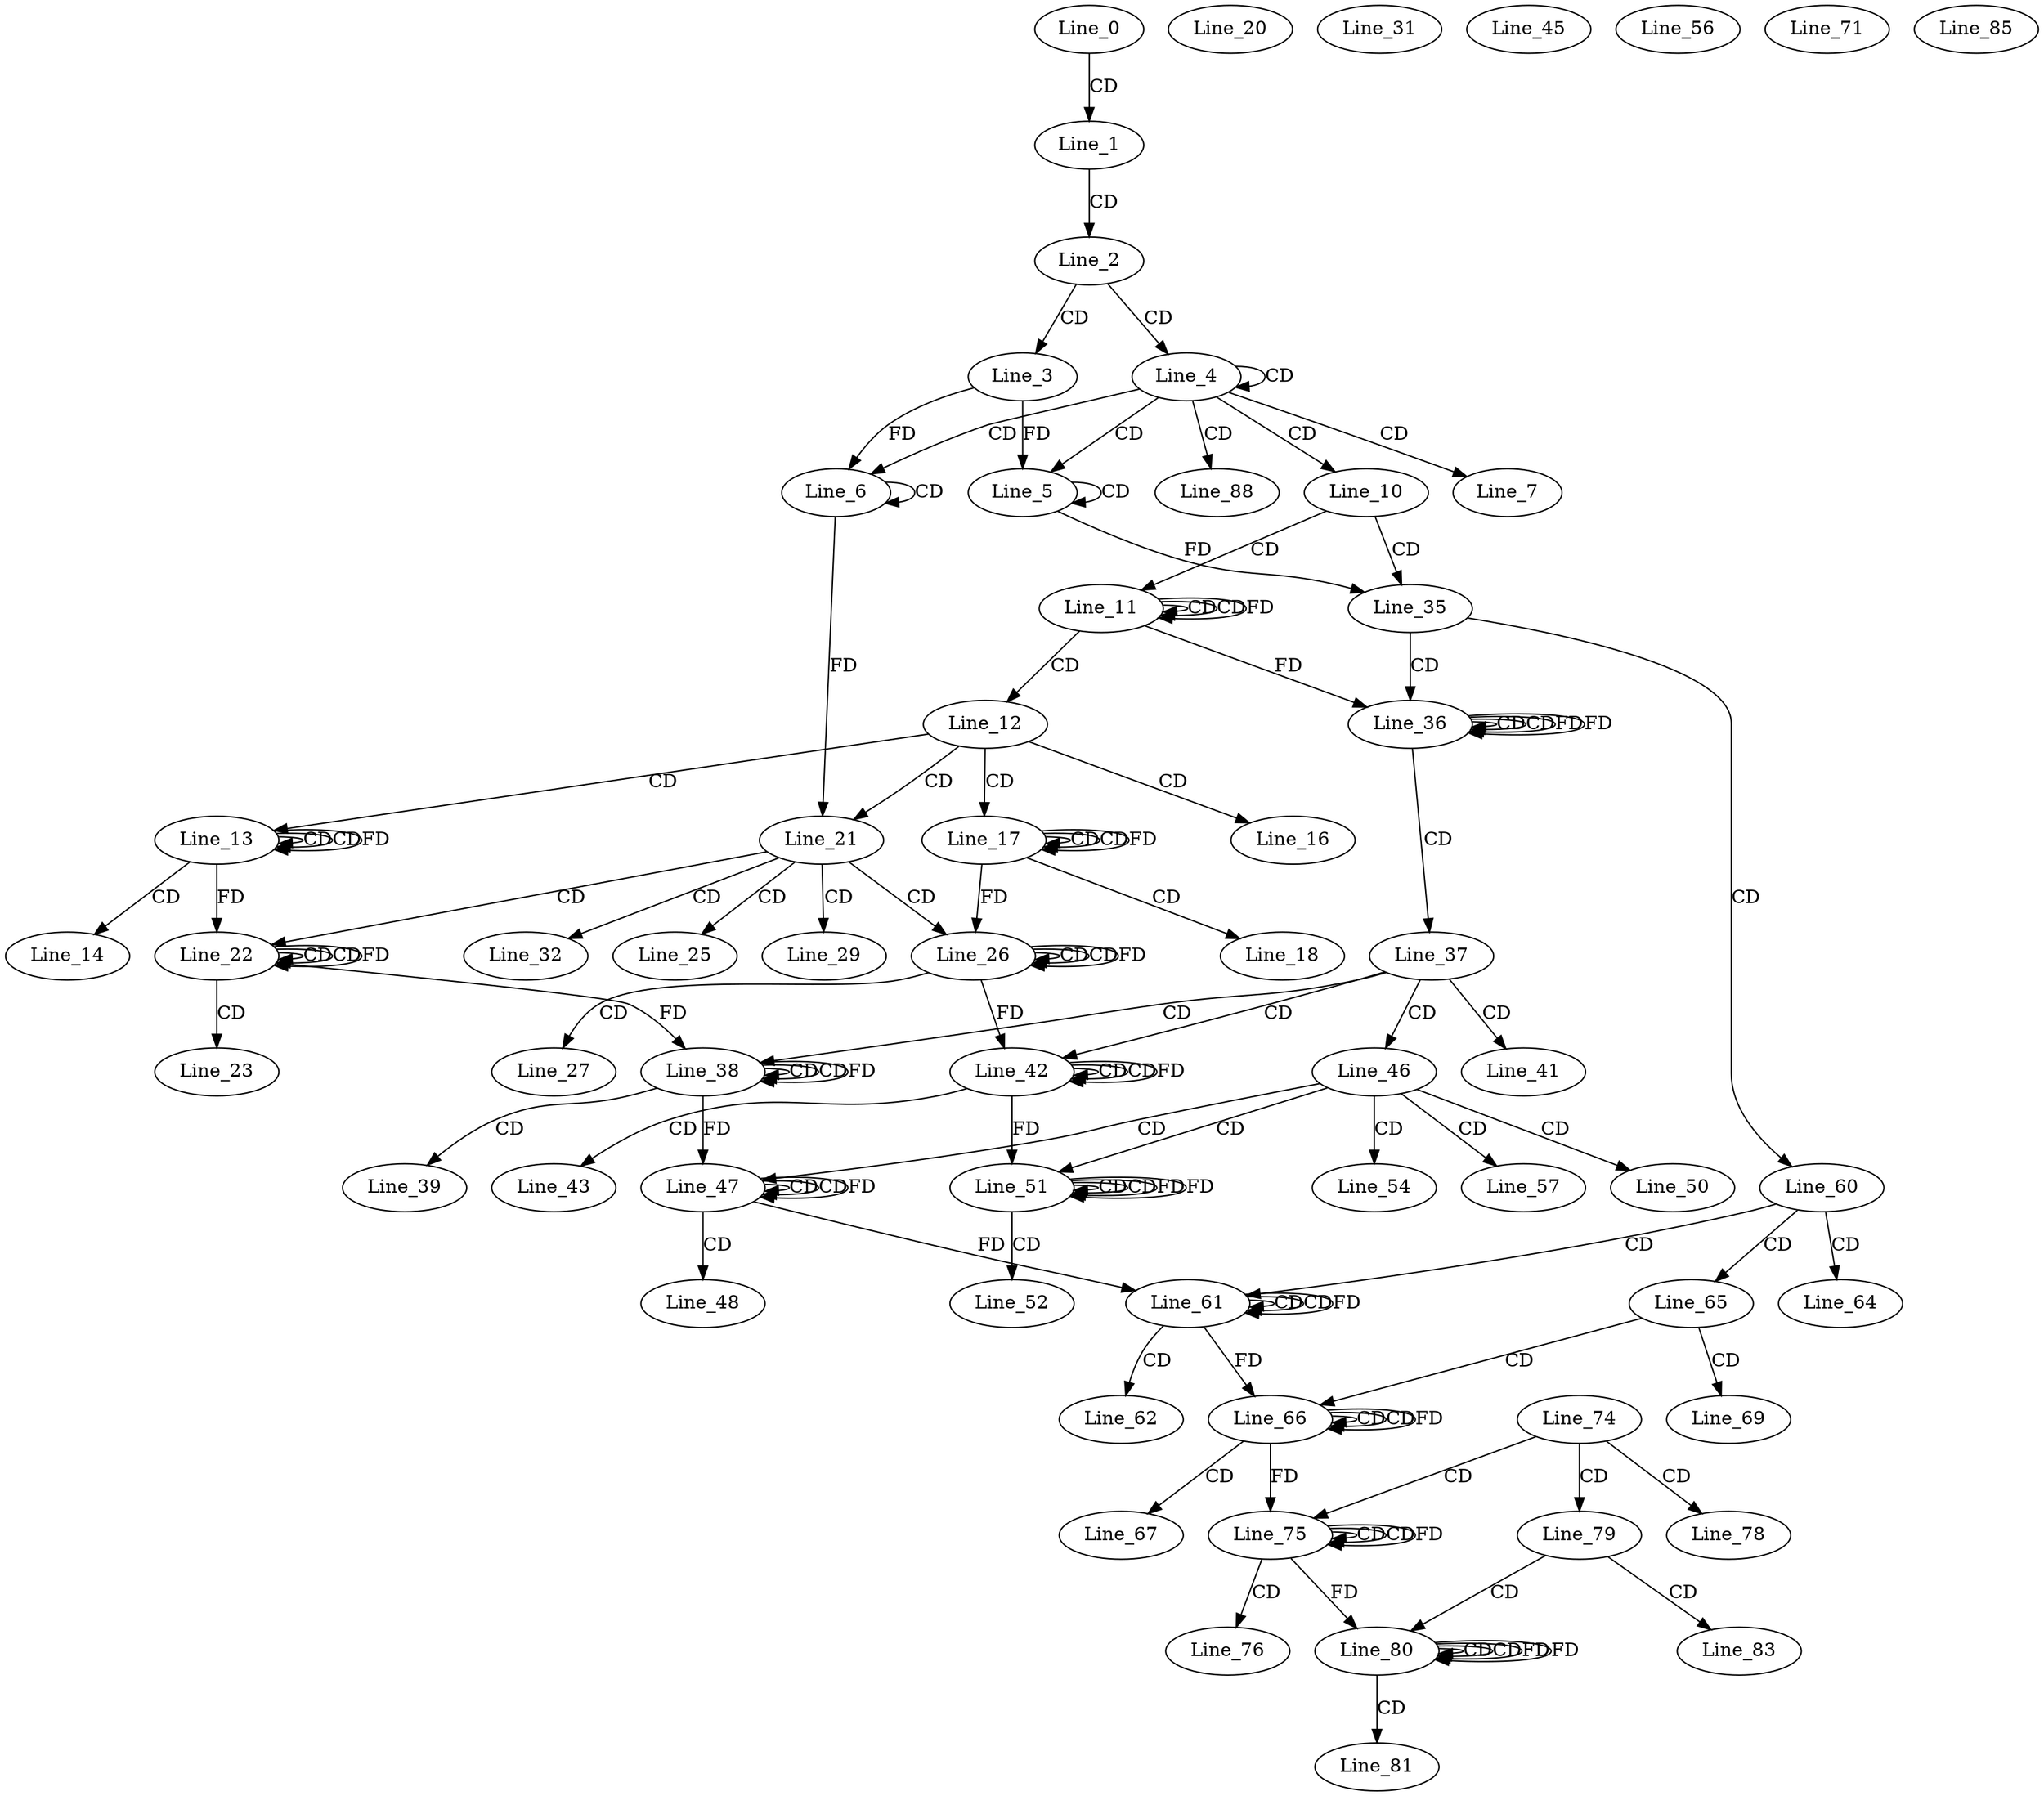 digraph G {
  Line_0;
  Line_1;
  Line_2;
  Line_3;
  Line_4;
  Line_5;
  Line_5;
  Line_6;
  Line_6;
  Line_7;
  Line_10;
  Line_11;
  Line_11;
  Line_11;
  Line_12;
  Line_13;
  Line_13;
  Line_13;
  Line_14;
  Line_16;
  Line_17;
  Line_17;
  Line_17;
  Line_18;
  Line_20;
  Line_21;
  Line_22;
  Line_22;
  Line_22;
  Line_23;
  Line_25;
  Line_26;
  Line_26;
  Line_26;
  Line_27;
  Line_29;
  Line_31;
  Line_32;
  Line_35;
  Line_36;
  Line_36;
  Line_36;
  Line_37;
  Line_38;
  Line_38;
  Line_38;
  Line_39;
  Line_41;
  Line_42;
  Line_42;
  Line_42;
  Line_43;
  Line_45;
  Line_46;
  Line_47;
  Line_47;
  Line_47;
  Line_48;
  Line_50;
  Line_51;
  Line_51;
  Line_51;
  Line_52;
  Line_54;
  Line_56;
  Line_57;
  Line_60;
  Line_61;
  Line_61;
  Line_61;
  Line_62;
  Line_64;
  Line_65;
  Line_66;
  Line_66;
  Line_66;
  Line_67;
  Line_69;
  Line_71;
  Line_74;
  Line_75;
  Line_75;
  Line_75;
  Line_76;
  Line_78;
  Line_79;
  Line_80;
  Line_80;
  Line_80;
  Line_81;
  Line_83;
  Line_85;
  Line_88;
  Line_0 -> Line_1 [ label="CD" ];
  Line_1 -> Line_2 [ label="CD" ];
  Line_2 -> Line_3 [ label="CD" ];
  Line_2 -> Line_4 [ label="CD" ];
  Line_4 -> Line_4 [ label="CD" ];
  Line_4 -> Line_5 [ label="CD" ];
  Line_5 -> Line_5 [ label="CD" ];
  Line_3 -> Line_5 [ label="FD" ];
  Line_4 -> Line_6 [ label="CD" ];
  Line_6 -> Line_6 [ label="CD" ];
  Line_3 -> Line_6 [ label="FD" ];
  Line_4 -> Line_7 [ label="CD" ];
  Line_4 -> Line_10 [ label="CD" ];
  Line_10 -> Line_11 [ label="CD" ];
  Line_11 -> Line_11 [ label="CD" ];
  Line_11 -> Line_11 [ label="CD" ];
  Line_11 -> Line_11 [ label="FD" ];
  Line_11 -> Line_12 [ label="CD" ];
  Line_12 -> Line_13 [ label="CD" ];
  Line_13 -> Line_13 [ label="CD" ];
  Line_13 -> Line_13 [ label="CD" ];
  Line_13 -> Line_13 [ label="FD" ];
  Line_13 -> Line_14 [ label="CD" ];
  Line_12 -> Line_16 [ label="CD" ];
  Line_12 -> Line_17 [ label="CD" ];
  Line_17 -> Line_17 [ label="CD" ];
  Line_17 -> Line_17 [ label="CD" ];
  Line_17 -> Line_17 [ label="FD" ];
  Line_17 -> Line_18 [ label="CD" ];
  Line_12 -> Line_21 [ label="CD" ];
  Line_6 -> Line_21 [ label="FD" ];
  Line_21 -> Line_22 [ label="CD" ];
  Line_22 -> Line_22 [ label="CD" ];
  Line_13 -> Line_22 [ label="FD" ];
  Line_22 -> Line_22 [ label="CD" ];
  Line_22 -> Line_22 [ label="FD" ];
  Line_22 -> Line_23 [ label="CD" ];
  Line_21 -> Line_25 [ label="CD" ];
  Line_21 -> Line_26 [ label="CD" ];
  Line_26 -> Line_26 [ label="CD" ];
  Line_17 -> Line_26 [ label="FD" ];
  Line_26 -> Line_26 [ label="CD" ];
  Line_26 -> Line_26 [ label="FD" ];
  Line_26 -> Line_27 [ label="CD" ];
  Line_21 -> Line_29 [ label="CD" ];
  Line_21 -> Line_32 [ label="CD" ];
  Line_10 -> Line_35 [ label="CD" ];
  Line_5 -> Line_35 [ label="FD" ];
  Line_35 -> Line_36 [ label="CD" ];
  Line_36 -> Line_36 [ label="CD" ];
  Line_11 -> Line_36 [ label="FD" ];
  Line_36 -> Line_36 [ label="CD" ];
  Line_36 -> Line_36 [ label="FD" ];
  Line_36 -> Line_37 [ label="CD" ];
  Line_37 -> Line_38 [ label="CD" ];
  Line_38 -> Line_38 [ label="CD" ];
  Line_22 -> Line_38 [ label="FD" ];
  Line_38 -> Line_38 [ label="CD" ];
  Line_38 -> Line_38 [ label="FD" ];
  Line_38 -> Line_39 [ label="CD" ];
  Line_37 -> Line_41 [ label="CD" ];
  Line_37 -> Line_42 [ label="CD" ];
  Line_42 -> Line_42 [ label="CD" ];
  Line_26 -> Line_42 [ label="FD" ];
  Line_42 -> Line_42 [ label="CD" ];
  Line_42 -> Line_42 [ label="FD" ];
  Line_42 -> Line_43 [ label="CD" ];
  Line_37 -> Line_46 [ label="CD" ];
  Line_46 -> Line_47 [ label="CD" ];
  Line_47 -> Line_47 [ label="CD" ];
  Line_38 -> Line_47 [ label="FD" ];
  Line_47 -> Line_47 [ label="CD" ];
  Line_47 -> Line_47 [ label="FD" ];
  Line_47 -> Line_48 [ label="CD" ];
  Line_46 -> Line_50 [ label="CD" ];
  Line_46 -> Line_51 [ label="CD" ];
  Line_51 -> Line_51 [ label="CD" ];
  Line_42 -> Line_51 [ label="FD" ];
  Line_51 -> Line_51 [ label="CD" ];
  Line_51 -> Line_51 [ label="FD" ];
  Line_51 -> Line_52 [ label="CD" ];
  Line_46 -> Line_54 [ label="CD" ];
  Line_46 -> Line_57 [ label="CD" ];
  Line_35 -> Line_60 [ label="CD" ];
  Line_60 -> Line_61 [ label="CD" ];
  Line_61 -> Line_61 [ label="CD" ];
  Line_47 -> Line_61 [ label="FD" ];
  Line_61 -> Line_61 [ label="CD" ];
  Line_61 -> Line_61 [ label="FD" ];
  Line_61 -> Line_62 [ label="CD" ];
  Line_60 -> Line_64 [ label="CD" ];
  Line_60 -> Line_65 [ label="CD" ];
  Line_65 -> Line_66 [ label="CD" ];
  Line_66 -> Line_66 [ label="CD" ];
  Line_61 -> Line_66 [ label="FD" ];
  Line_66 -> Line_66 [ label="CD" ];
  Line_66 -> Line_66 [ label="FD" ];
  Line_66 -> Line_67 [ label="CD" ];
  Line_65 -> Line_69 [ label="CD" ];
  Line_74 -> Line_75 [ label="CD" ];
  Line_75 -> Line_75 [ label="CD" ];
  Line_66 -> Line_75 [ label="FD" ];
  Line_75 -> Line_75 [ label="CD" ];
  Line_75 -> Line_75 [ label="FD" ];
  Line_75 -> Line_76 [ label="CD" ];
  Line_74 -> Line_78 [ label="CD" ];
  Line_74 -> Line_79 [ label="CD" ];
  Line_79 -> Line_80 [ label="CD" ];
  Line_80 -> Line_80 [ label="CD" ];
  Line_75 -> Line_80 [ label="FD" ];
  Line_80 -> Line_80 [ label="CD" ];
  Line_80 -> Line_80 [ label="FD" ];
  Line_80 -> Line_81 [ label="CD" ];
  Line_79 -> Line_83 [ label="CD" ];
  Line_4 -> Line_88 [ label="CD" ];
  Line_36 -> Line_36 [ label="FD" ];
  Line_51 -> Line_51 [ label="FD" ];
  Line_80 -> Line_80 [ label="FD" ];
}
